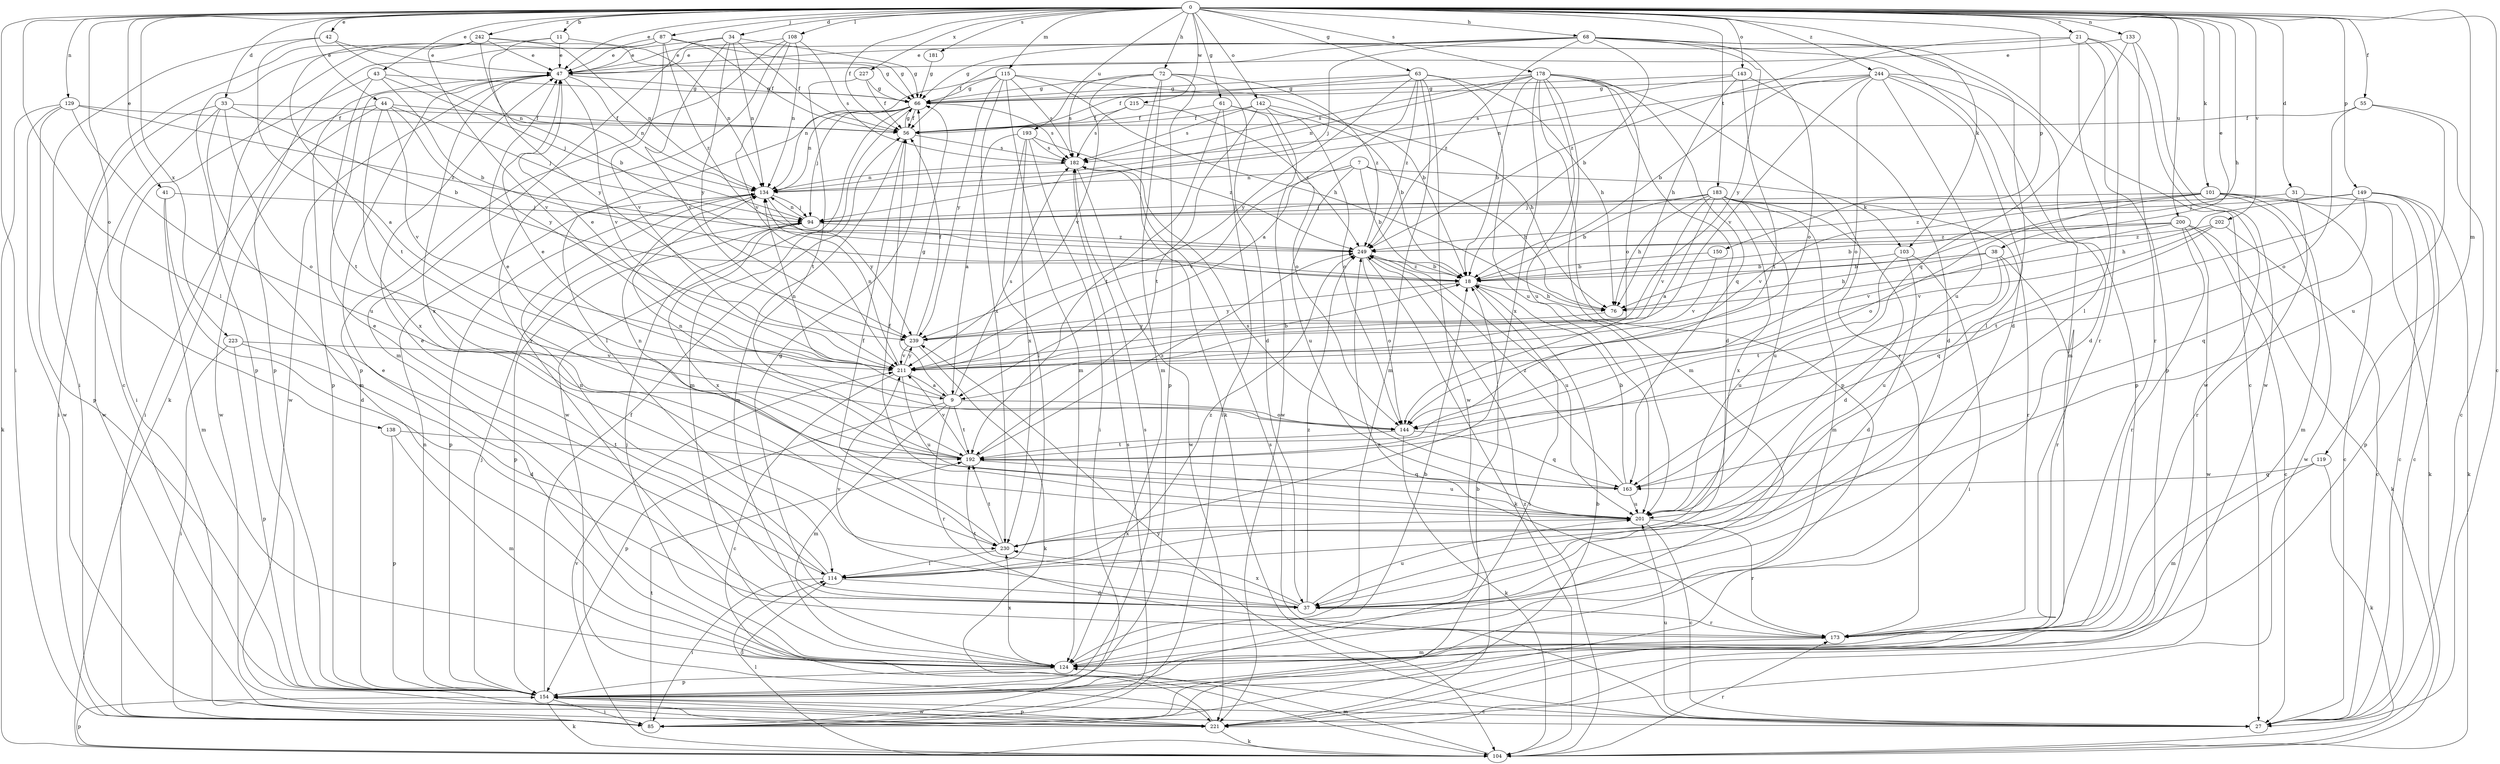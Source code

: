 strict digraph  {
0;
7;
9;
11;
18;
21;
27;
31;
33;
34;
37;
38;
41;
42;
43;
44;
47;
55;
56;
61;
63;
66;
68;
72;
76;
85;
87;
94;
101;
103;
104;
108;
114;
115;
119;
124;
129;
133;
134;
138;
142;
143;
144;
149;
150;
154;
163;
173;
178;
181;
182;
183;
192;
193;
200;
201;
202;
211;
215;
221;
223;
227;
230;
239;
242;
244;
249;
0 -> 11  [label=b];
0 -> 21  [label=c];
0 -> 27  [label=c];
0 -> 31  [label=d];
0 -> 33  [label=d];
0 -> 34  [label=d];
0 -> 38  [label=e];
0 -> 41  [label=e];
0 -> 42  [label=e];
0 -> 43  [label=e];
0 -> 44  [label=e];
0 -> 47  [label=e];
0 -> 55  [label=f];
0 -> 56  [label=f];
0 -> 61  [label=g];
0 -> 63  [label=g];
0 -> 68  [label=h];
0 -> 72  [label=h];
0 -> 76  [label=h];
0 -> 85  [label=i];
0 -> 87  [label=j];
0 -> 101  [label=k];
0 -> 103  [label=k];
0 -> 108  [label=l];
0 -> 114  [label=l];
0 -> 115  [label=m];
0 -> 119  [label=m];
0 -> 129  [label=n];
0 -> 133  [label=n];
0 -> 138  [label=o];
0 -> 142  [label=o];
0 -> 143  [label=o];
0 -> 149  [label=p];
0 -> 150  [label=p];
0 -> 178  [label=s];
0 -> 181  [label=s];
0 -> 183  [label=t];
0 -> 193  [label=u];
0 -> 200  [label=u];
0 -> 202  [label=v];
0 -> 215  [label=w];
0 -> 223  [label=x];
0 -> 227  [label=x];
0 -> 242  [label=z];
0 -> 244  [label=z];
7 -> 18  [label=b];
7 -> 76  [label=h];
7 -> 103  [label=k];
7 -> 134  [label=n];
7 -> 201  [label=u];
7 -> 211  [label=v];
9 -> 66  [label=g];
9 -> 124  [label=m];
9 -> 134  [label=n];
9 -> 144  [label=o];
9 -> 154  [label=p];
9 -> 173  [label=r];
9 -> 182  [label=s];
9 -> 192  [label=t];
11 -> 47  [label=e];
11 -> 134  [label=n];
11 -> 192  [label=t];
11 -> 239  [label=y];
18 -> 76  [label=h];
18 -> 85  [label=i];
18 -> 239  [label=y];
18 -> 249  [label=z];
21 -> 47  [label=e];
21 -> 114  [label=l];
21 -> 154  [label=p];
21 -> 173  [label=r];
21 -> 221  [label=w];
21 -> 249  [label=z];
27 -> 182  [label=s];
27 -> 201  [label=u];
27 -> 239  [label=y];
31 -> 27  [label=c];
31 -> 94  [label=j];
31 -> 173  [label=r];
33 -> 18  [label=b];
33 -> 56  [label=f];
33 -> 85  [label=i];
33 -> 124  [label=m];
33 -> 144  [label=o];
33 -> 221  [label=w];
34 -> 47  [label=e];
34 -> 56  [label=f];
34 -> 66  [label=g];
34 -> 124  [label=m];
34 -> 134  [label=n];
34 -> 211  [label=v];
34 -> 239  [label=y];
37 -> 47  [label=e];
37 -> 66  [label=g];
37 -> 173  [label=r];
37 -> 192  [label=t];
37 -> 201  [label=u];
37 -> 211  [label=v];
37 -> 230  [label=x];
37 -> 249  [label=z];
38 -> 18  [label=b];
38 -> 76  [label=h];
38 -> 173  [label=r];
38 -> 192  [label=t];
38 -> 201  [label=u];
41 -> 37  [label=d];
41 -> 94  [label=j];
41 -> 124  [label=m];
42 -> 9  [label=a];
42 -> 47  [label=e];
42 -> 85  [label=i];
42 -> 134  [label=n];
43 -> 18  [label=b];
43 -> 66  [label=g];
43 -> 85  [label=i];
43 -> 94  [label=j];
43 -> 192  [label=t];
44 -> 56  [label=f];
44 -> 85  [label=i];
44 -> 94  [label=j];
44 -> 211  [label=v];
44 -> 221  [label=w];
44 -> 230  [label=x];
44 -> 239  [label=y];
47 -> 66  [label=g];
47 -> 134  [label=n];
47 -> 154  [label=p];
47 -> 211  [label=v];
47 -> 221  [label=w];
47 -> 230  [label=x];
55 -> 27  [label=c];
55 -> 56  [label=f];
55 -> 144  [label=o];
55 -> 201  [label=u];
56 -> 66  [label=g];
56 -> 124  [label=m];
56 -> 182  [label=s];
61 -> 18  [label=b];
61 -> 56  [label=f];
61 -> 85  [label=i];
61 -> 144  [label=o];
61 -> 192  [label=t];
63 -> 9  [label=a];
63 -> 56  [label=f];
63 -> 66  [label=g];
63 -> 76  [label=h];
63 -> 124  [label=m];
63 -> 201  [label=u];
63 -> 221  [label=w];
63 -> 239  [label=y];
63 -> 249  [label=z];
66 -> 56  [label=f];
66 -> 94  [label=j];
66 -> 114  [label=l];
66 -> 124  [label=m];
66 -> 134  [label=n];
66 -> 182  [label=s];
66 -> 221  [label=w];
68 -> 18  [label=b];
68 -> 27  [label=c];
68 -> 37  [label=d];
68 -> 47  [label=e];
68 -> 56  [label=f];
68 -> 66  [label=g];
68 -> 94  [label=j];
68 -> 124  [label=m];
68 -> 144  [label=o];
68 -> 239  [label=y];
68 -> 249  [label=z];
72 -> 37  [label=d];
72 -> 66  [label=g];
72 -> 104  [label=k];
72 -> 124  [label=m];
72 -> 154  [label=p];
72 -> 182  [label=s];
72 -> 211  [label=v];
72 -> 249  [label=z];
76 -> 239  [label=y];
85 -> 18  [label=b];
85 -> 182  [label=s];
85 -> 192  [label=t];
87 -> 47  [label=e];
87 -> 56  [label=f];
87 -> 66  [label=g];
87 -> 104  [label=k];
87 -> 154  [label=p];
87 -> 211  [label=v];
87 -> 249  [label=z];
94 -> 134  [label=n];
94 -> 154  [label=p];
94 -> 230  [label=x];
94 -> 249  [label=z];
101 -> 27  [label=c];
101 -> 94  [label=j];
101 -> 104  [label=k];
101 -> 124  [label=m];
101 -> 144  [label=o];
101 -> 211  [label=v];
101 -> 221  [label=w];
101 -> 249  [label=z];
103 -> 18  [label=b];
103 -> 37  [label=d];
103 -> 85  [label=i];
103 -> 201  [label=u];
104 -> 114  [label=l];
104 -> 124  [label=m];
104 -> 154  [label=p];
104 -> 173  [label=r];
104 -> 211  [label=v];
104 -> 249  [label=z];
108 -> 47  [label=e];
108 -> 134  [label=n];
108 -> 154  [label=p];
108 -> 173  [label=r];
108 -> 182  [label=s];
108 -> 211  [label=v];
114 -> 37  [label=d];
114 -> 47  [label=e];
114 -> 85  [label=i];
114 -> 134  [label=n];
114 -> 249  [label=z];
115 -> 18  [label=b];
115 -> 66  [label=g];
115 -> 76  [label=h];
115 -> 124  [label=m];
115 -> 134  [label=n];
115 -> 182  [label=s];
115 -> 230  [label=x];
115 -> 239  [label=y];
119 -> 104  [label=k];
119 -> 124  [label=m];
119 -> 163  [label=q];
124 -> 18  [label=b];
124 -> 47  [label=e];
124 -> 94  [label=j];
124 -> 154  [label=p];
124 -> 230  [label=x];
129 -> 56  [label=f];
129 -> 104  [label=k];
129 -> 154  [label=p];
129 -> 201  [label=u];
129 -> 221  [label=w];
129 -> 249  [label=z];
133 -> 47  [label=e];
133 -> 163  [label=q];
133 -> 173  [label=r];
133 -> 221  [label=w];
134 -> 94  [label=j];
134 -> 154  [label=p];
134 -> 239  [label=y];
138 -> 124  [label=m];
138 -> 154  [label=p];
138 -> 192  [label=t];
142 -> 56  [label=f];
142 -> 76  [label=h];
142 -> 144  [label=o];
142 -> 182  [label=s];
142 -> 192  [label=t];
142 -> 221  [label=w];
143 -> 37  [label=d];
143 -> 66  [label=g];
143 -> 76  [label=h];
143 -> 182  [label=s];
143 -> 192  [label=t];
144 -> 47  [label=e];
144 -> 104  [label=k];
144 -> 163  [label=q];
144 -> 192  [label=t];
149 -> 27  [label=c];
149 -> 76  [label=h];
149 -> 94  [label=j];
149 -> 104  [label=k];
149 -> 154  [label=p];
149 -> 163  [label=q];
149 -> 192  [label=t];
150 -> 18  [label=b];
150 -> 211  [label=v];
154 -> 18  [label=b];
154 -> 27  [label=c];
154 -> 56  [label=f];
154 -> 85  [label=i];
154 -> 94  [label=j];
154 -> 104  [label=k];
154 -> 134  [label=n];
154 -> 182  [label=s];
154 -> 221  [label=w];
163 -> 18  [label=b];
163 -> 134  [label=n];
163 -> 182  [label=s];
163 -> 201  [label=u];
163 -> 249  [label=z];
173 -> 124  [label=m];
173 -> 249  [label=z];
178 -> 18  [label=b];
178 -> 37  [label=d];
178 -> 66  [label=g];
178 -> 124  [label=m];
178 -> 134  [label=n];
178 -> 144  [label=o];
178 -> 154  [label=p];
178 -> 163  [label=q];
178 -> 173  [label=r];
178 -> 182  [label=s];
178 -> 201  [label=u];
178 -> 230  [label=x];
181 -> 66  [label=g];
182 -> 134  [label=n];
182 -> 221  [label=w];
183 -> 9  [label=a];
183 -> 18  [label=b];
183 -> 37  [label=d];
183 -> 76  [label=h];
183 -> 94  [label=j];
183 -> 124  [label=m];
183 -> 173  [label=r];
183 -> 201  [label=u];
183 -> 211  [label=v];
183 -> 230  [label=x];
192 -> 47  [label=e];
192 -> 134  [label=n];
192 -> 163  [label=q];
192 -> 201  [label=u];
192 -> 211  [label=v];
192 -> 249  [label=z];
193 -> 9  [label=a];
193 -> 85  [label=i];
193 -> 114  [label=l];
193 -> 182  [label=s];
193 -> 230  [label=x];
193 -> 249  [label=z];
200 -> 18  [label=b];
200 -> 27  [label=c];
200 -> 104  [label=k];
200 -> 173  [label=r];
200 -> 211  [label=v];
200 -> 221  [label=w];
200 -> 249  [label=z];
201 -> 27  [label=c];
201 -> 56  [label=f];
201 -> 173  [label=r];
201 -> 230  [label=x];
202 -> 27  [label=c];
202 -> 163  [label=q];
202 -> 211  [label=v];
202 -> 249  [label=z];
211 -> 9  [label=a];
211 -> 18  [label=b];
211 -> 27  [label=c];
211 -> 47  [label=e];
211 -> 134  [label=n];
211 -> 201  [label=u];
211 -> 239  [label=y];
215 -> 56  [label=f];
215 -> 182  [label=s];
215 -> 249  [label=z];
221 -> 104  [label=k];
221 -> 114  [label=l];
221 -> 154  [label=p];
223 -> 37  [label=d];
223 -> 85  [label=i];
223 -> 154  [label=p];
223 -> 211  [label=v];
227 -> 56  [label=f];
227 -> 66  [label=g];
227 -> 192  [label=t];
230 -> 56  [label=f];
230 -> 114  [label=l];
230 -> 192  [label=t];
239 -> 56  [label=f];
239 -> 104  [label=k];
239 -> 211  [label=v];
242 -> 18  [label=b];
242 -> 27  [label=c];
242 -> 47  [label=e];
242 -> 66  [label=g];
242 -> 134  [label=n];
242 -> 154  [label=p];
242 -> 211  [label=v];
244 -> 18  [label=b];
244 -> 37  [label=d];
244 -> 66  [label=g];
244 -> 114  [label=l];
244 -> 134  [label=n];
244 -> 144  [label=o];
244 -> 154  [label=p];
244 -> 201  [label=u];
244 -> 211  [label=v];
249 -> 18  [label=b];
249 -> 104  [label=k];
249 -> 144  [label=o];
249 -> 201  [label=u];
}
